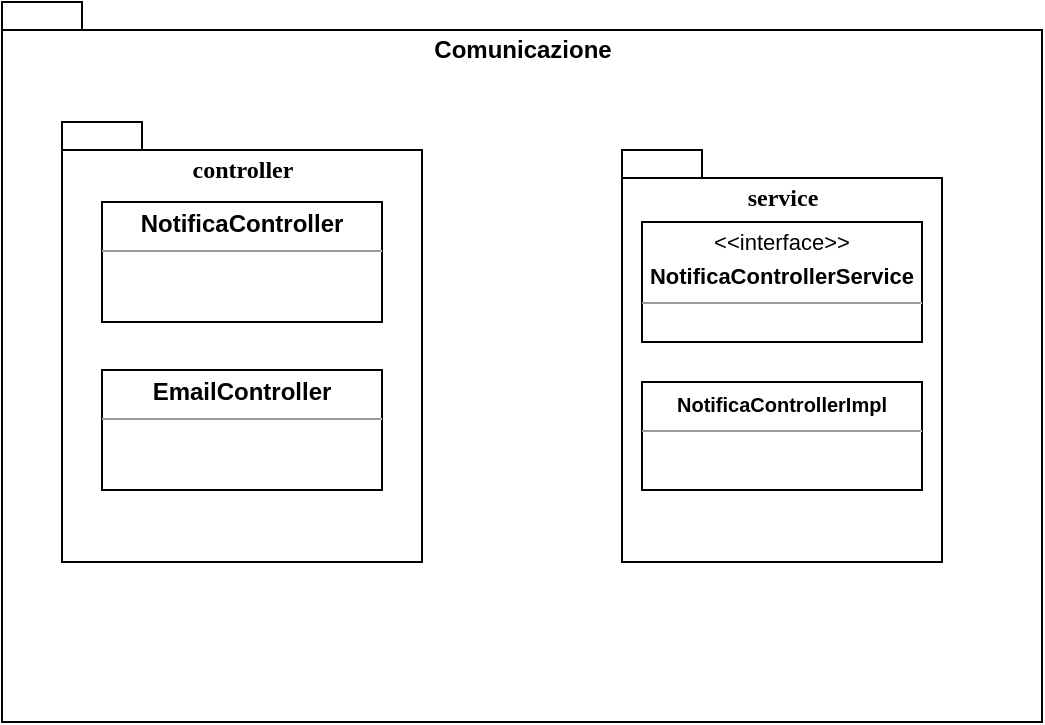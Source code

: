 <mxfile version="20.7.4" type="device"><diagram id="zWGUZNx1Qt6C54gArllF" name="Pagina-1"><mxGraphModel dx="925" dy="520" grid="1" gridSize="10" guides="1" tooltips="1" connect="1" arrows="1" fold="1" page="1" pageScale="1" pageWidth="583" pageHeight="827" math="0" shadow="0"><root><mxCell id="0"/><mxCell id="1" parent="0"/><mxCell id="jzSfWSF5DtqP3ANFDLZ6-1" value="Comunicazione" style="shape=folder;fontStyle=1;spacingTop=10;tabWidth=40;tabHeight=14;tabPosition=left;html=1;verticalAlign=top;" parent="1" vertex="1"><mxGeometry x="10" y="200" width="520" height="360" as="geometry"/></mxCell><mxCell id="jzSfWSF5DtqP3ANFDLZ6-7" value="service" style="shape=folder;fontStyle=1;spacingTop=10;tabWidth=40;tabHeight=14;tabPosition=left;html=1;fontFamily=Verdana;verticalAlign=top;" parent="1" vertex="1"><mxGeometry x="320" y="274" width="160" height="206" as="geometry"/></mxCell><mxCell id="jzSfWSF5DtqP3ANFDLZ6-9" value="controller" style="shape=folder;fontStyle=1;spacingTop=10;tabWidth=40;tabHeight=14;tabPosition=left;html=1;fontFamily=Verdana;verticalAlign=top;" parent="1" vertex="1"><mxGeometry x="40" y="260" width="180" height="220" as="geometry"/></mxCell><mxCell id="zcgGm38N0LQ4QzmZAYaI-6" value="&lt;p style=&quot;margin:0px;margin-top:4px;text-align:center;&quot;&gt;&lt;b&gt;NotificaController&lt;/b&gt;&lt;/p&gt;&lt;hr size=&quot;1&quot;&gt;&lt;div style=&quot;height:2px;&quot;&gt;&lt;/div&gt;" style="verticalAlign=top;align=left;overflow=fill;fontSize=12;fontFamily=Helvetica;html=1;" vertex="1" parent="1"><mxGeometry x="60" y="300" width="140" height="60" as="geometry"/></mxCell><mxCell id="zcgGm38N0LQ4QzmZAYaI-7" value="&lt;p style=&quot;margin:0px;margin-top:4px;text-align:center;&quot;&gt;&lt;b&gt;EmailController&lt;/b&gt;&lt;/p&gt;&lt;hr size=&quot;1&quot;&gt;&lt;div style=&quot;height:2px;&quot;&gt;&lt;/div&gt;" style="verticalAlign=top;align=left;overflow=fill;fontSize=12;fontFamily=Helvetica;html=1;" vertex="1" parent="1"><mxGeometry x="60" y="384" width="140" height="60" as="geometry"/></mxCell><mxCell id="zcgGm38N0LQ4QzmZAYaI-8" value="&lt;p style=&quot;margin: 4px 0px 0px; text-align: center; font-size: 11px;&quot;&gt;&amp;lt;&amp;lt;interface&amp;gt;&amp;gt;&lt;/p&gt;&lt;p style=&quot;margin: 4px 0px 0px; text-align: center; font-size: 11px;&quot;&gt;&lt;b style=&quot;&quot;&gt;&lt;font style=&quot;font-size: 11px;&quot;&gt;NotificaControllerService&lt;/font&gt;&lt;/b&gt;&lt;/p&gt;&lt;hr size=&quot;1&quot;&gt;&lt;div style=&quot;height:2px;&quot;&gt;&lt;/div&gt;" style="verticalAlign=top;align=left;overflow=fill;fontSize=12;fontFamily=Helvetica;html=1;" vertex="1" parent="1"><mxGeometry x="330" y="310" width="140" height="60" as="geometry"/></mxCell><mxCell id="zcgGm38N0LQ4QzmZAYaI-9" value="&lt;p style=&quot;margin:0px;margin-top:4px;text-align:center;&quot;&gt;&lt;b&gt;&lt;font style=&quot;font-size: 10px;&quot;&gt;NotificaControllerImpl&lt;/font&gt;&lt;/b&gt;&lt;/p&gt;&lt;hr size=&quot;1&quot;&gt;&lt;div style=&quot;height:2px;&quot;&gt;&lt;/div&gt;" style="verticalAlign=top;align=left;overflow=fill;fontSize=12;fontFamily=Helvetica;html=1;" vertex="1" parent="1"><mxGeometry x="330" y="390" width="140" height="54" as="geometry"/></mxCell></root></mxGraphModel></diagram></mxfile>
